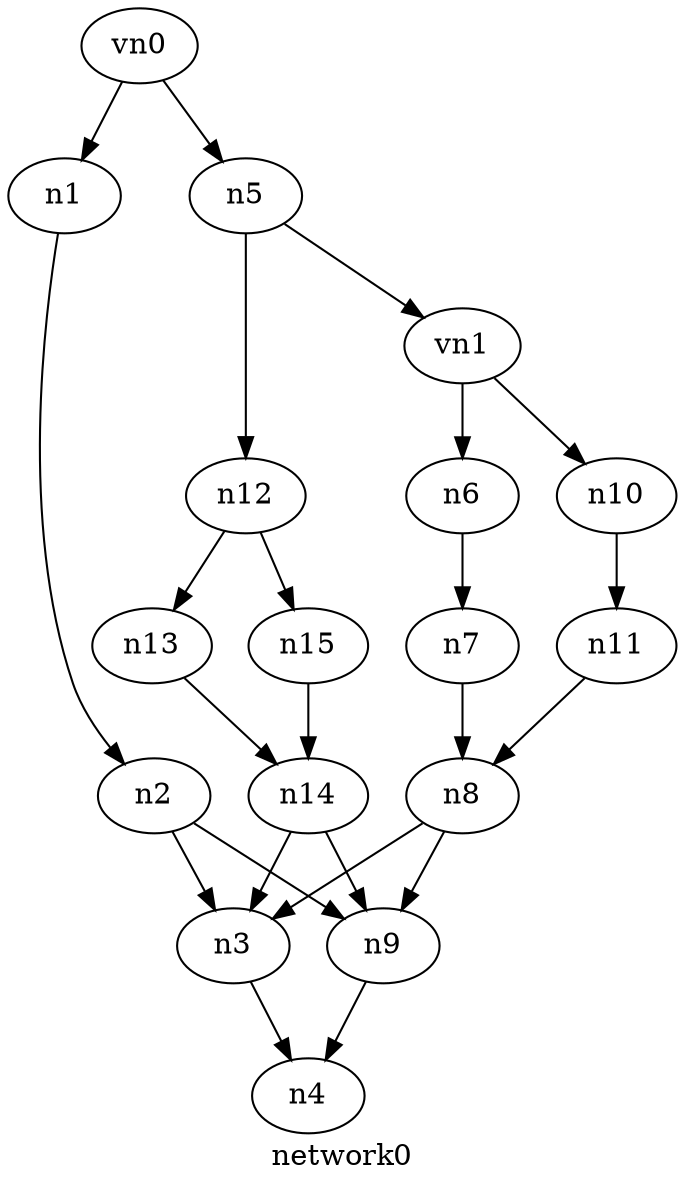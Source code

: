 digraph network0 {
label = network0
3[label = "n1"]
4[label = "n2"]
5[label = "n5"]
6[label = "n6"]
7[label = "n7"]
8[label = "n10"]
9[label = "n11"]
10[label = "n8"]
11[label = "n12"]
12[label = "n13"]
13[label = "n15"]
14[label = "n14"]
15[label = "n3"]
16[label = "n9"]
17[label = "n4"]
vn0 -> 3
3 -> 4
vn0 -> 5
vn1 -> 6
6 -> 7
vn1 -> 8
8 -> 9
7 -> 10
9 -> 10
5 -> 11
11 -> 12
11 -> 13
12 -> 14
13 -> 14
4 -> 15
10 -> 15
14 -> 15
4 -> 16
10 -> 16
14 -> 16
15 -> 17
16 -> 17
5 -> vn1
}

